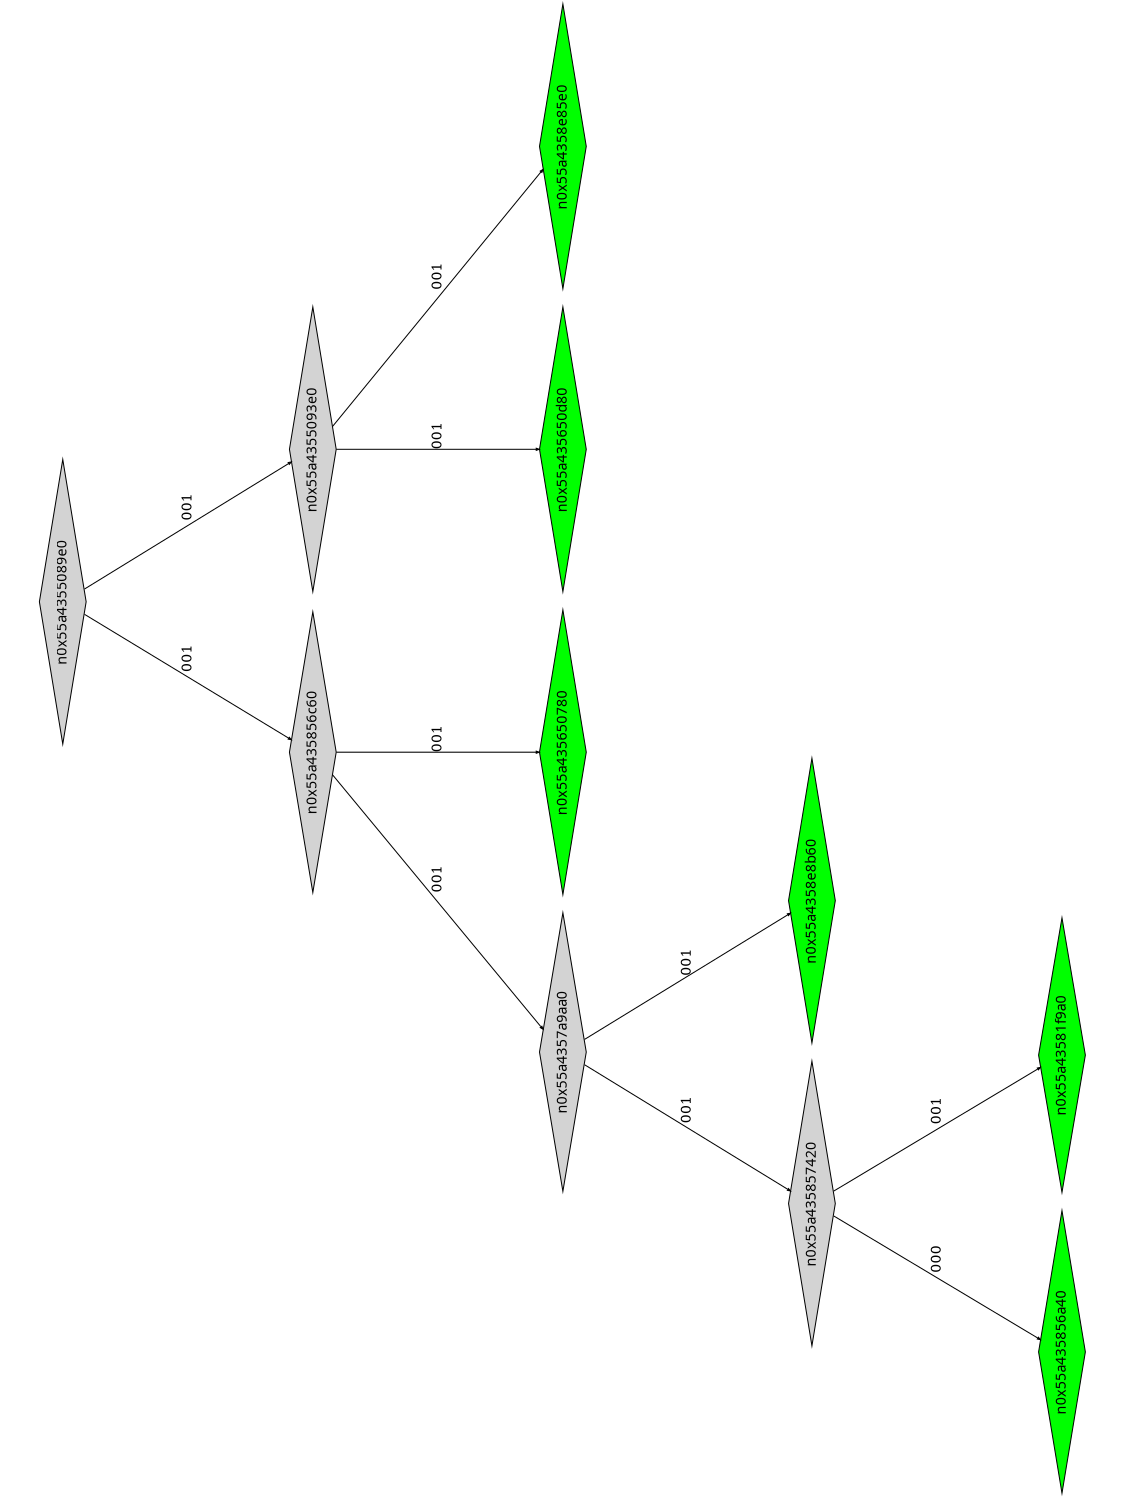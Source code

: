 digraph G {
	size="10,7.5";
	ratio=fill;
	rotate=90;
	center = "true";
	node [style="filled",width=.1,height=.1,fontname="Terminus"]
	edge [arrowsize=.3]
	n0x55a4355089e0 [shape=diamond];
	n0x55a4355089e0 -> n0x55a435856c60 [label=001];
	n0x55a4355089e0 -> n0x55a4355093e0 [label=001];
	n0x55a4355093e0 [shape=diamond];
	n0x55a4355093e0 -> n0x55a435650d80 [label=001];
	n0x55a4355093e0 -> n0x55a4358e85e0 [label=001];
	n0x55a4358e85e0 [shape=diamond,fillcolor=green];
	n0x55a435650d80 [shape=diamond,fillcolor=green];
	n0x55a435856c60 [shape=diamond];
	n0x55a435856c60 -> n0x55a4357a9aa0 [label=001];
	n0x55a435856c60 -> n0x55a435650780 [label=001];
	n0x55a435650780 [shape=diamond,fillcolor=green];
	n0x55a4357a9aa0 [shape=diamond];
	n0x55a4357a9aa0 -> n0x55a435857420 [label=001];
	n0x55a4357a9aa0 -> n0x55a4358e8b60 [label=001];
	n0x55a4358e8b60 [shape=diamond,fillcolor=green];
	n0x55a435857420 [shape=diamond];
	n0x55a435857420 -> n0x55a435856a40 [label=000];
	n0x55a435857420 -> n0x55a43581f9a0 [label=001];
	n0x55a43581f9a0 [shape=diamond,fillcolor=green];
	n0x55a435856a40 [shape=diamond,fillcolor=green];
}
